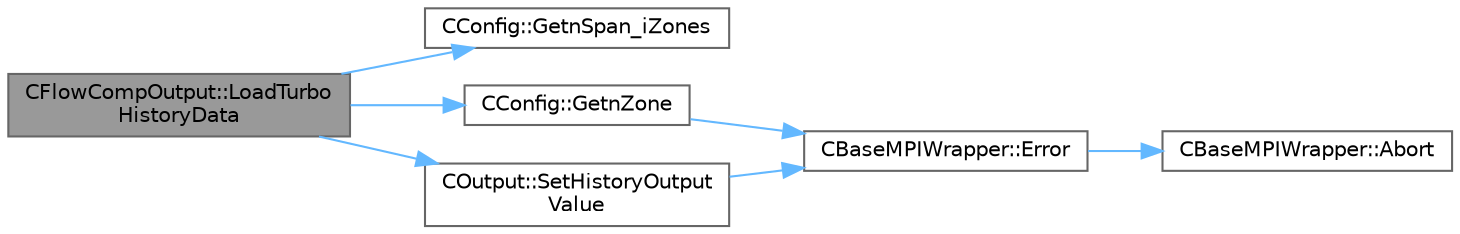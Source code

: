 digraph "CFlowCompOutput::LoadTurboHistoryData"
{
 // LATEX_PDF_SIZE
  bgcolor="transparent";
  edge [fontname=Helvetica,fontsize=10,labelfontname=Helvetica,labelfontsize=10];
  node [fontname=Helvetica,fontsize=10,shape=box,height=0.2,width=0.4];
  rankdir="LR";
  Node1 [id="Node000001",label="CFlowCompOutput::LoadTurbo\lHistoryData",height=0.2,width=0.4,color="gray40", fillcolor="grey60", style="filled", fontcolor="black",tooltip="Loads the turboperformacne history data."];
  Node1 -> Node2 [id="edge1_Node000001_Node000002",color="steelblue1",style="solid",tooltip=" "];
  Node2 [id="Node000002",label="CConfig::GetnSpan_iZones",height=0.2,width=0.4,color="grey40", fillcolor="white", style="filled",URL="$classCConfig.html#aeceee08f4d00dc8259bc55337354c32b",tooltip="get number span-wise sections to compute 3D BC and performance for turbomachinery."];
  Node1 -> Node3 [id="edge2_Node000001_Node000003",color="steelblue1",style="solid",tooltip=" "];
  Node3 [id="Node000003",label="CConfig::GetnZone",height=0.2,width=0.4,color="grey40", fillcolor="white", style="filled",URL="$classCConfig.html#a39ff50a0f3deda9134f1c44b4d5053b7",tooltip="Gets the number of zones in the mesh file."];
  Node3 -> Node4 [id="edge3_Node000003_Node000004",color="steelblue1",style="solid",tooltip=" "];
  Node4 [id="Node000004",label="CBaseMPIWrapper::Error",height=0.2,width=0.4,color="grey40", fillcolor="white", style="filled",URL="$classCBaseMPIWrapper.html#a04457c47629bda56704e6a8804833eeb",tooltip=" "];
  Node4 -> Node5 [id="edge4_Node000004_Node000005",color="steelblue1",style="solid",tooltip=" "];
  Node5 [id="Node000005",label="CBaseMPIWrapper::Abort",height=0.2,width=0.4,color="grey40", fillcolor="white", style="filled",URL="$classCBaseMPIWrapper.html#af7297d861dca86b45cf561b6ab642e8f",tooltip=" "];
  Node1 -> Node6 [id="edge5_Node000001_Node000006",color="steelblue1",style="solid",tooltip=" "];
  Node6 [id="Node000006",label="COutput::SetHistoryOutput\lValue",height=0.2,width=0.4,color="grey40", fillcolor="white", style="filled",URL="$classCOutput.html#a1c1f836992f419544472329a44b8836e",tooltip="Set the value of a history output field."];
  Node6 -> Node4 [id="edge6_Node000006_Node000004",color="steelblue1",style="solid",tooltip=" "];
}
